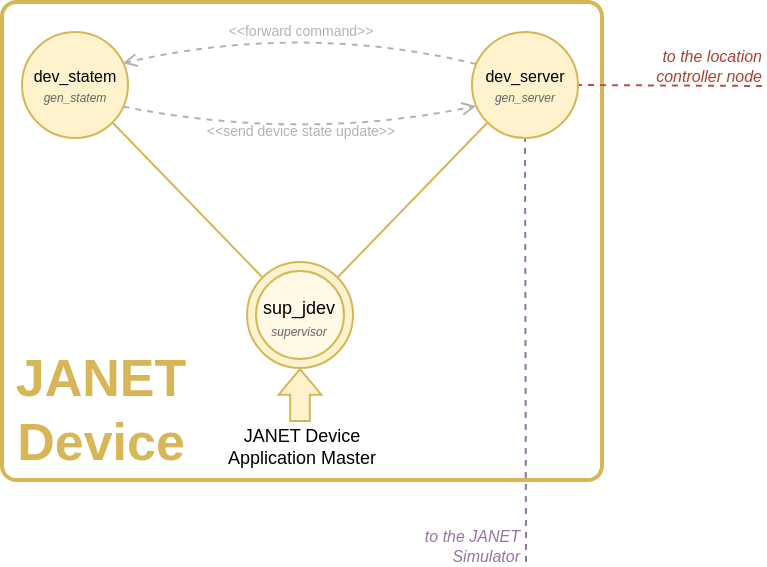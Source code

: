 <mxfile version="15.6.8" type="device"><diagram id="rRmuu20LQ2mWk9hN9z8H" name="Page-1"><mxGraphModel dx="1527" dy="207" grid="1" gridSize="10" guides="1" tooltips="1" connect="1" arrows="1" fold="1" page="1" pageScale="1" pageWidth="827" pageHeight="1169" math="0" shadow="0"><root><mxCell id="0"/><mxCell id="1" parent="0"/><mxCell id="QMm_E9dcZ6jzfcbRBh0m-1" value="" style="rounded=1;whiteSpace=wrap;html=1;labelBackgroundColor=default;fontSize=9;strokeWidth=2;fillColor=none;gradientDirection=radial;verticalAlign=middle;strokeColor=#D6B656;arcSize=3;" vertex="1" parent="1"><mxGeometry x="2482" y="1170" width="300" height="239" as="geometry"/></mxCell><mxCell id="QMm_E9dcZ6jzfcbRBh0m-2" value="" style="shape=flexArrow;endArrow=classic;html=1;rounded=0;width=9.767;endSize=3.944;strokeColor=#d6b656;endWidth=10.535;entryX=0.5;entryY=1;entryDx=0;entryDy=0;fillColor=#fff2cc;" edge="1" parent="1"><mxGeometry width="50" height="50" relative="1" as="geometry"><mxPoint x="2631" y="1380" as="sourcePoint"/><mxPoint x="2631" y="1353" as="targetPoint"/></mxGeometry></mxCell><mxCell id="QMm_E9dcZ6jzfcbRBh0m-3" value="JANET Device&#10;Application Master" style="text;align=center;verticalAlign=middle;resizable=0;points=[];autosize=1;strokeColor=none;fillColor=none;fontSize=9;" vertex="1" parent="1"><mxGeometry x="2587" y="1377" width="90" height="30" as="geometry"/></mxCell><mxCell id="QMm_E9dcZ6jzfcbRBh0m-9" style="rounded=0;orthogonalLoop=1;jettySize=auto;html=1;fontSize=28;strokeColor=#d6b656;endArrow=none;endFill=0;fillColor=#fff2cc;exitX=1;exitY=1;exitDx=0;exitDy=0;entryX=0;entryY=0;entryDx=0;entryDy=0;" edge="1" parent="1" source="QMm_E9dcZ6jzfcbRBh0m-184" target="QMm_E9dcZ6jzfcbRBh0m-182"><mxGeometry x="2238.5" y="990" as="geometry"><mxPoint x="2608.21" y="1312.985" as="targetPoint"/><mxPoint x="2484.738" y="1230.238" as="sourcePoint"/></mxGeometry></mxCell><mxCell id="QMm_E9dcZ6jzfcbRBh0m-11" style="rounded=0;orthogonalLoop=1;jettySize=auto;html=1;fontSize=28;strokeColor=#d6b656;endArrow=none;endFill=0;fillColor=#fff2cc;exitX=1;exitY=0;exitDx=0;exitDy=0;entryX=0;entryY=1;entryDx=0;entryDy=0;" edge="1" parent="1" target="QMm_E9dcZ6jzfcbRBh0m-185" source="QMm_E9dcZ6jzfcbRBh0m-182"><mxGeometry x="2248.5" y="1000" as="geometry"><mxPoint x="2777.262" y="1230.238" as="targetPoint"/><mxPoint x="2654.638" y="1313.462" as="sourcePoint"/></mxGeometry></mxCell><mxCell id="QMm_E9dcZ6jzfcbRBh0m-13" value="&lt;p style=&quot;line-height: 1.2; font-size: 26px;&quot;&gt;JANET&lt;br style=&quot;font-size: 26px;&quot;&gt;Device&lt;/p&gt;" style="text;html=1;align=center;verticalAlign=middle;resizable=0;points=[];autosize=1;strokeColor=none;fillColor=none;fontSize=26;fontColor=#D6B656;labelBackgroundColor=none;fontStyle=1" vertex="1" parent="1"><mxGeometry x="2481" y="1314" width="100" height="120" as="geometry"/></mxCell><mxCell id="QMm_E9dcZ6jzfcbRBh0m-63" value="" style="endArrow=open;html=1;fontSize=9;fontColor=#666666;strokeColor=#B3B3B3;fillColor=#f5f5f5;gradientColor=#b3b3b3;endSize=5;startSize=3;endFill=0;dashed=1;entryX=0.951;entryY=0.295;entryDx=0;entryDy=0;entryPerimeter=0;curved=1;" edge="1" parent="1" target="QMm_E9dcZ6jzfcbRBh0m-184"><mxGeometry width="50" height="50" relative="1" as="geometry"><mxPoint x="2719" y="1201" as="sourcePoint"/><mxPoint x="2922" y="1100" as="targetPoint"/><Array as="points"><mxPoint x="2632" y="1180"/></Array></mxGeometry></mxCell><mxCell id="QMm_E9dcZ6jzfcbRBh0m-64" value="&amp;lt;&amp;lt;forward command&amp;gt;&amp;gt;" style="text;html=1;align=center;verticalAlign=middle;resizable=0;points=[];autosize=1;strokeColor=none;fillColor=none;fontSize=7;fontColor=#B3B3B3;rotation=0;" vertex="1" parent="1"><mxGeometry x="2586" y="1180" width="90" height="10" as="geometry"/></mxCell><mxCell id="QMm_E9dcZ6jzfcbRBh0m-181" value="" style="group;spacingTop=0;" vertex="1" connectable="0" parent="1"><mxGeometry x="2604.5" y="1300" width="53" height="53" as="geometry"/></mxCell><mxCell id="QMm_E9dcZ6jzfcbRBh0m-182" value="" style="ellipse;whiteSpace=wrap;html=1;aspect=fixed;shadow=0;labelBackgroundColor=none;sketch=0;fontSize=9;strokeColor=#d6b656;strokeWidth=1;fillColor=#fff2cc;gradientDirection=radial;align=center;verticalAlign=top;" vertex="1" parent="QMm_E9dcZ6jzfcbRBh0m-181"><mxGeometry width="53" height="53" as="geometry"/></mxCell><mxCell id="QMm_E9dcZ6jzfcbRBh0m-183" value="sup_jdev&lt;br style=&quot;font-size: 8px&quot;&gt;&lt;font color=&quot;#666666&quot; style=&quot;font-size: 6px&quot;&gt;&lt;i style=&quot;line-height: 1&quot;&gt;supervisor&lt;/i&gt;&lt;/font&gt;" style="ellipse;whiteSpace=wrap;html=1;aspect=fixed;shadow=0;labelBackgroundColor=none;sketch=0;fontSize=9;strokeColor=#d6b656;strokeWidth=1;fillColor=#fff9e5;gradientDirection=radial;align=center;verticalAlign=middle;spacingTop=3;spacingLeft=-1;" vertex="1" parent="QMm_E9dcZ6jzfcbRBh0m-181"><mxGeometry x="4.5" y="4.5" width="44" height="44" as="geometry"/></mxCell><mxCell id="QMm_E9dcZ6jzfcbRBh0m-184" value="dev_statem&lt;br&gt;&lt;font color=&quot;#666666&quot; style=&quot;font-size: 6px&quot;&gt;&lt;i style=&quot;line-height: 1&quot;&gt;gen_statem&lt;/i&gt;&lt;/font&gt;" style="ellipse;whiteSpace=wrap;html=1;aspect=fixed;fontSize=8;fillColor=#fff2cc;strokeColor=#d6b656;spacingTop=0;spacingLeft=0;" vertex="1" parent="1"><mxGeometry x="2492" y="1185" width="53" height="53" as="geometry"/></mxCell><mxCell id="QMm_E9dcZ6jzfcbRBh0m-187" value="" style="endArrow=open;html=1;fontSize=9;fontColor=#666666;strokeColor=#B3B3B3;fillColor=#f5f5f5;gradientColor=#b3b3b3;endSize=5;startSize=3;endFill=0;dashed=1;entryX=0.957;entryY=0.704;entryDx=0;entryDy=0;entryPerimeter=0;exitX=0.957;exitY=0.704;exitDx=0;exitDy=0;exitPerimeter=0;curved=1;" edge="1" parent="1" source="QMm_E9dcZ6jzfcbRBh0m-184"><mxGeometry width="50" height="50" relative="1" as="geometry"><mxPoint x="2552.403" y="1210.635" as="sourcePoint"/><mxPoint x="2719" y="1222" as="targetPoint"/><Array as="points"><mxPoint x="2632" y="1240"/></Array></mxGeometry></mxCell><mxCell id="QMm_E9dcZ6jzfcbRBh0m-188" style="rounded=0;orthogonalLoop=1;jettySize=auto;html=1;fontSize=28;strokeColor=#9673A6;endArrow=none;endFill=0;fillColor=#e1d5e7;entryX=0.5;entryY=1;entryDx=0;entryDy=0;dashed=1;" edge="1" parent="1" target="QMm_E9dcZ6jzfcbRBh0m-185"><mxGeometry x="2258.5" y="1010" as="geometry"><mxPoint x="2734.762" y="1240.238" as="targetPoint"/><mxPoint x="2744" y="1450" as="sourcePoint"/></mxGeometry></mxCell><mxCell id="QMm_E9dcZ6jzfcbRBh0m-189" style="rounded=0;orthogonalLoop=1;jettySize=auto;html=1;fontSize=28;strokeColor=#b85450;endArrow=none;endFill=0;fillColor=#f8cecc;entryX=1;entryY=0.5;entryDx=0;entryDy=0;dashed=1;" edge="1" parent="1" target="QMm_E9dcZ6jzfcbRBh0m-185"><mxGeometry x="2268.5" y="1020" as="geometry"><mxPoint x="2753.5" y="1248" as="targetPoint"/><mxPoint x="2862" y="1212" as="sourcePoint"/></mxGeometry></mxCell><mxCell id="QMm_E9dcZ6jzfcbRBh0m-191" value="&amp;lt;&amp;lt;send device state update&amp;gt;&amp;gt;" style="text;html=1;align=center;verticalAlign=middle;resizable=0;points=[];autosize=1;strokeColor=none;fillColor=none;fontSize=7;fontColor=#B3B3B3;rotation=0;" vertex="1" parent="1"><mxGeometry x="2576" y="1230" width="110" height="10" as="geometry"/></mxCell><mxCell id="QMm_E9dcZ6jzfcbRBh0m-192" value="to the location&lt;br&gt;controller node" style="text;html=1;align=right;verticalAlign=middle;resizable=0;points=[];autosize=1;strokeColor=none;fillColor=none;fontSize=8;fontColor=#AE4132;fontStyle=2" vertex="1" parent="1"><mxGeometry x="2793" y="1192" width="70" height="20" as="geometry"/></mxCell><mxCell id="QMm_E9dcZ6jzfcbRBh0m-185" value="dev_server&lt;br&gt;&lt;font color=&quot;#666666&quot; style=&quot;font-size: 6px&quot;&gt;&lt;i style=&quot;line-height: 1&quot;&gt;gen_server&lt;/i&gt;&lt;/font&gt;" style="ellipse;whiteSpace=wrap;html=1;aspect=fixed;fontSize=8;fillColor=#fff2cc;strokeColor=#d6b656;spacingTop=0;spacingLeft=0;gradientDirection=east;" vertex="1" parent="1"><mxGeometry x="2717" y="1185" width="53" height="53" as="geometry"/></mxCell><mxCell id="QMm_E9dcZ6jzfcbRBh0m-193" value="to the JANET&lt;br&gt;Simulator" style="text;html=1;align=right;verticalAlign=middle;resizable=0;points=[];autosize=1;strokeColor=none;fillColor=none;fontSize=8;fontColor=#9673A6;fontStyle=2;labelBackgroundColor=none;" vertex="1" parent="1"><mxGeometry x="2682" y="1431.5" width="60" height="20" as="geometry"/></mxCell></root></mxGraphModel></diagram></mxfile>